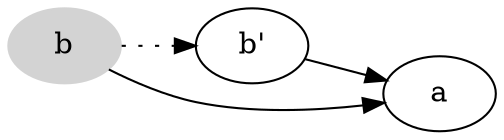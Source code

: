 digraph G {
 rankdir=LR
 b->"b'"[style=dotted];
 "b'"->a;
 b->a;
 b [style=filled,color="lightgray",group=g1];
 "b'" [group=g1];
}
